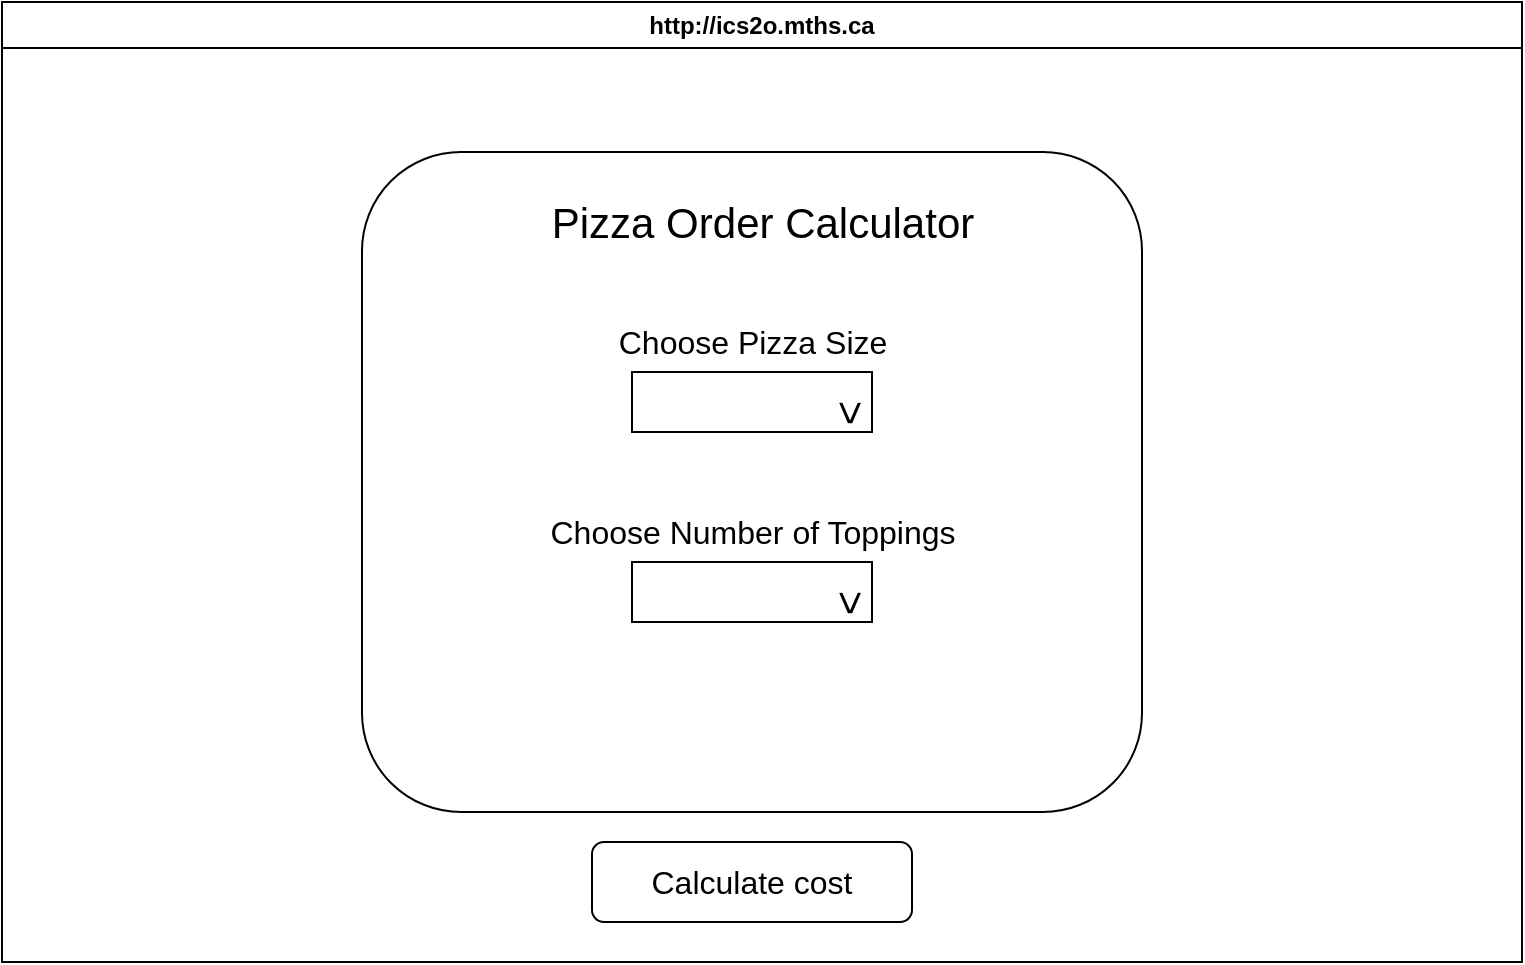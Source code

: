 <mxfile>
    <diagram id="HIP3nbAZw_EuaXWnEj3U" name="Page-1">
        <mxGraphModel dx="434" dy="477" grid="1" gridSize="10" guides="1" tooltips="1" connect="1" arrows="1" fold="1" page="1" pageScale="1" pageWidth="850" pageHeight="1100" math="0" shadow="0">
            <root>
                <mxCell id="0"/>
                <mxCell id="1" parent="0"/>
                <mxCell id="7" value="http://ics2o.mths.ca" style="swimlane;whiteSpace=wrap;html=1;" parent="1" vertex="1">
                    <mxGeometry x="40" y="40" width="760" height="480" as="geometry"/>
                </mxCell>
                <mxCell id="8" value="" style="rounded=1;whiteSpace=wrap;html=1;" vertex="1" parent="7">
                    <mxGeometry x="180" y="75" width="390" height="330" as="geometry"/>
                </mxCell>
                <mxCell id="9" value="Pizza Order Calculator" style="text;html=1;align=center;verticalAlign=middle;resizable=0;points=[];autosize=1;strokeColor=none;fillColor=none;fontSize=21;" vertex="1" parent="7">
                    <mxGeometry x="265" y="90" width="230" height="40" as="geometry"/>
                </mxCell>
                <mxCell id="10" value="Choose Pizza Size" style="text;html=1;align=center;verticalAlign=middle;resizable=0;points=[];autosize=1;strokeColor=none;fillColor=none;fontSize=16;" vertex="1" parent="7">
                    <mxGeometry x="295" y="155" width="160" height="30" as="geometry"/>
                </mxCell>
                <mxCell id="13" value="" style="group" vertex="1" connectable="0" parent="7">
                    <mxGeometry x="315" y="185" width="120" height="30" as="geometry"/>
                </mxCell>
                <mxCell id="11" value="" style="whiteSpace=wrap;html=1;fontSize=21;" vertex="1" parent="13">
                    <mxGeometry width="120" height="30" as="geometry"/>
                </mxCell>
                <mxCell id="12" value="&amp;gt;" style="text;html=1;align=center;verticalAlign=middle;resizable=0;points=[];autosize=1;strokeColor=none;fillColor=none;fontSize=21;rotation=90;" vertex="1" parent="13">
                    <mxGeometry x="90" width="40" height="40" as="geometry"/>
                </mxCell>
                <mxCell id="14" value="Choose Number of Toppings" style="text;html=1;align=center;verticalAlign=middle;resizable=0;points=[];autosize=1;strokeColor=none;fillColor=none;fontSize=16;" vertex="1" parent="7">
                    <mxGeometry x="260" y="250" width="230" height="30" as="geometry"/>
                </mxCell>
                <mxCell id="16" value="" style="group" vertex="1" connectable="0" parent="7">
                    <mxGeometry x="315" y="280" width="120" height="30" as="geometry"/>
                </mxCell>
                <mxCell id="17" value="" style="whiteSpace=wrap;html=1;fontSize=21;" vertex="1" parent="16">
                    <mxGeometry width="120" height="30" as="geometry"/>
                </mxCell>
                <mxCell id="18" value="&amp;gt;" style="text;html=1;align=center;verticalAlign=middle;resizable=0;points=[];autosize=1;strokeColor=none;fillColor=none;fontSize=21;rotation=90;" vertex="1" parent="16">
                    <mxGeometry x="90" width="40" height="40" as="geometry"/>
                </mxCell>
                <mxCell id="20" value="Calculate cost" style="rounded=1;whiteSpace=wrap;html=1;fontSize=16;" vertex="1" parent="7">
                    <mxGeometry x="295" y="420" width="160" height="40" as="geometry"/>
                </mxCell>
            </root>
        </mxGraphModel>
    </diagram>
</mxfile>